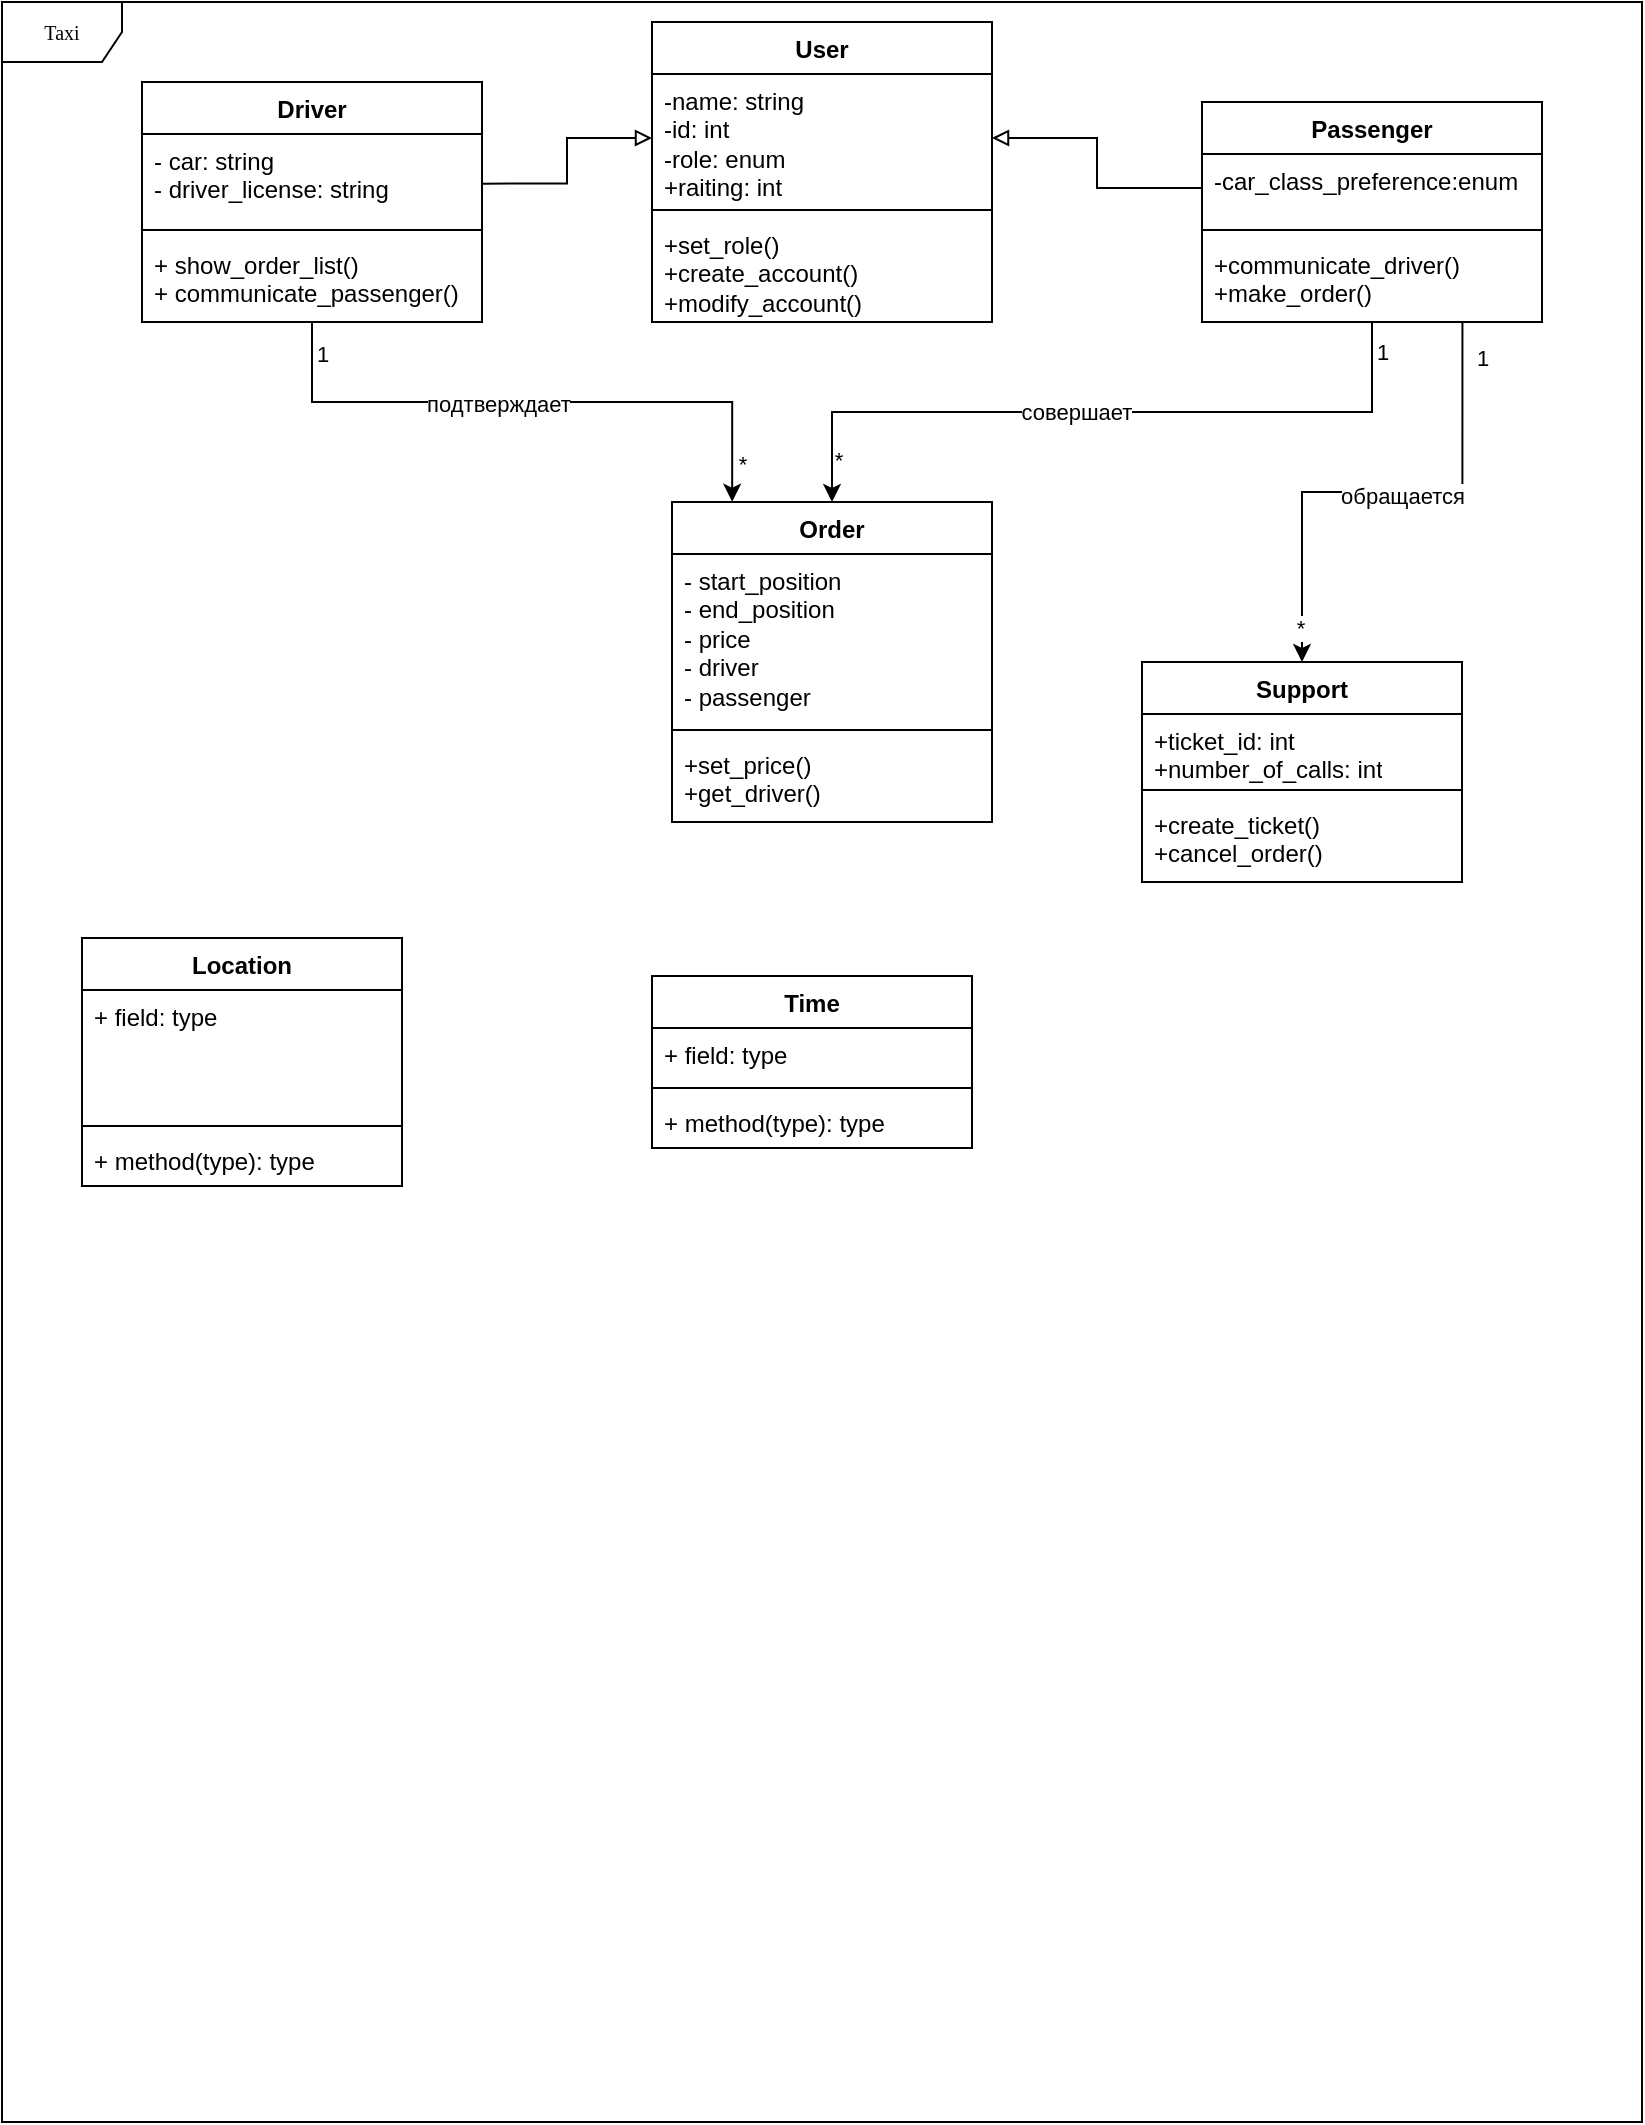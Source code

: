 <mxfile version="24.2.7" type="github">
  <diagram name="Page-1" id="c4acf3e9-155e-7222-9cf6-157b1a14988f">
    <mxGraphModel dx="1171" dy="641" grid="1" gridSize="10" guides="1" tooltips="1" connect="1" arrows="1" fold="1" page="1" pageScale="1" pageWidth="850" pageHeight="1100" background="none" math="0" shadow="0">
      <root>
        <mxCell id="0" />
        <mxCell id="1" parent="0" />
        <mxCell id="17acba5748e5396b-1" value="Taxi" style="shape=umlFrame;whiteSpace=wrap;html=1;rounded=0;shadow=0;comic=0;labelBackgroundColor=none;strokeWidth=1;fontFamily=Verdana;fontSize=10;align=center;width=60;height=30;" parent="1" vertex="1">
          <mxGeometry x="20" y="20" width="820" height="1060" as="geometry" />
        </mxCell>
        <mxCell id="ozyCctjF64l-_EtrSuxP-61" value="Driver" style="swimlane;fontStyle=1;align=center;verticalAlign=top;childLayout=stackLayout;horizontal=1;startSize=26;horizontalStack=0;resizeParent=1;resizeParentMax=0;resizeLast=0;collapsible=1;marginBottom=0;whiteSpace=wrap;html=1;" vertex="1" parent="1">
          <mxGeometry x="90" y="60" width="170" height="120" as="geometry" />
        </mxCell>
        <mxCell id="ozyCctjF64l-_EtrSuxP-62" value="- car: string&lt;div&gt;- driver_license: string&lt;/div&gt;" style="text;strokeColor=none;fillColor=none;align=left;verticalAlign=top;spacingLeft=4;spacingRight=4;overflow=hidden;rotatable=0;points=[[0,0.5],[1,0.5]];portConstraint=eastwest;whiteSpace=wrap;html=1;" vertex="1" parent="ozyCctjF64l-_EtrSuxP-61">
          <mxGeometry y="26" width="170" height="44" as="geometry" />
        </mxCell>
        <mxCell id="ozyCctjF64l-_EtrSuxP-63" value="" style="line;strokeWidth=1;fillColor=none;align=left;verticalAlign=middle;spacingTop=-1;spacingLeft=3;spacingRight=3;rotatable=0;labelPosition=right;points=[];portConstraint=eastwest;strokeColor=inherit;" vertex="1" parent="ozyCctjF64l-_EtrSuxP-61">
          <mxGeometry y="70" width="170" height="8" as="geometry" />
        </mxCell>
        <mxCell id="ozyCctjF64l-_EtrSuxP-64" value="+ show_order_list()&lt;div&gt;+ communicate_passenger()&lt;/div&gt;" style="text;strokeColor=none;fillColor=none;align=left;verticalAlign=top;spacingLeft=4;spacingRight=4;overflow=hidden;rotatable=0;points=[[0,0.5],[1,0.5]];portConstraint=eastwest;whiteSpace=wrap;html=1;" vertex="1" parent="ozyCctjF64l-_EtrSuxP-61">
          <mxGeometry y="78" width="170" height="42" as="geometry" />
        </mxCell>
        <mxCell id="ozyCctjF64l-_EtrSuxP-69" value="Passenger" style="swimlane;fontStyle=1;align=center;verticalAlign=top;childLayout=stackLayout;horizontal=1;startSize=26;horizontalStack=0;resizeParent=1;resizeParentMax=0;resizeLast=0;collapsible=1;marginBottom=0;whiteSpace=wrap;html=1;" vertex="1" parent="1">
          <mxGeometry x="620" y="70" width="170" height="110" as="geometry" />
        </mxCell>
        <mxCell id="ozyCctjF64l-_EtrSuxP-70" value="&lt;div&gt;-car_class_preference:enum&lt;/div&gt;" style="text;strokeColor=none;fillColor=none;align=left;verticalAlign=top;spacingLeft=4;spacingRight=4;overflow=hidden;rotatable=0;points=[[0,0.5],[1,0.5]];portConstraint=eastwest;whiteSpace=wrap;html=1;" vertex="1" parent="ozyCctjF64l-_EtrSuxP-69">
          <mxGeometry y="26" width="170" height="34" as="geometry" />
        </mxCell>
        <mxCell id="ozyCctjF64l-_EtrSuxP-71" value="" style="line;strokeWidth=1;fillColor=none;align=left;verticalAlign=middle;spacingTop=-1;spacingLeft=3;spacingRight=3;rotatable=0;labelPosition=right;points=[];portConstraint=eastwest;strokeColor=inherit;" vertex="1" parent="ozyCctjF64l-_EtrSuxP-69">
          <mxGeometry y="60" width="170" height="8" as="geometry" />
        </mxCell>
        <mxCell id="ozyCctjF64l-_EtrSuxP-72" value="&lt;div&gt;+communicate_driver()&lt;/div&gt;&lt;div&gt;+make_order()&lt;/div&gt;" style="text;strokeColor=none;fillColor=none;align=left;verticalAlign=top;spacingLeft=4;spacingRight=4;overflow=hidden;rotatable=0;points=[[0,0.5],[1,0.5]];portConstraint=eastwest;whiteSpace=wrap;html=1;" vertex="1" parent="ozyCctjF64l-_EtrSuxP-69">
          <mxGeometry y="68" width="170" height="42" as="geometry" />
        </mxCell>
        <mxCell id="ozyCctjF64l-_EtrSuxP-73" value="Order" style="swimlane;fontStyle=1;align=center;verticalAlign=top;childLayout=stackLayout;horizontal=1;startSize=26;horizontalStack=0;resizeParent=1;resizeParentMax=0;resizeLast=0;collapsible=1;marginBottom=0;whiteSpace=wrap;html=1;" vertex="1" parent="1">
          <mxGeometry x="355" y="270" width="160" height="160" as="geometry" />
        </mxCell>
        <mxCell id="ozyCctjF64l-_EtrSuxP-74" value="- start_position&lt;div&gt;- end_position&lt;/div&gt;&lt;div&gt;- price&lt;/div&gt;&lt;div&gt;- driver&lt;/div&gt;&lt;div&gt;- passenger&lt;/div&gt;" style="text;strokeColor=none;fillColor=none;align=left;verticalAlign=top;spacingLeft=4;spacingRight=4;overflow=hidden;rotatable=0;points=[[0,0.5],[1,0.5]];portConstraint=eastwest;whiteSpace=wrap;html=1;" vertex="1" parent="ozyCctjF64l-_EtrSuxP-73">
          <mxGeometry y="26" width="160" height="84" as="geometry" />
        </mxCell>
        <mxCell id="ozyCctjF64l-_EtrSuxP-75" value="" style="line;strokeWidth=1;fillColor=none;align=left;verticalAlign=middle;spacingTop=-1;spacingLeft=3;spacingRight=3;rotatable=0;labelPosition=right;points=[];portConstraint=eastwest;strokeColor=inherit;" vertex="1" parent="ozyCctjF64l-_EtrSuxP-73">
          <mxGeometry y="110" width="160" height="8" as="geometry" />
        </mxCell>
        <mxCell id="ozyCctjF64l-_EtrSuxP-76" value="+set_price()&lt;div&gt;+get_driver()&lt;/div&gt;" style="text;strokeColor=none;fillColor=none;align=left;verticalAlign=top;spacingLeft=4;spacingRight=4;overflow=hidden;rotatable=0;points=[[0,0.5],[1,0.5]];portConstraint=eastwest;whiteSpace=wrap;html=1;" vertex="1" parent="ozyCctjF64l-_EtrSuxP-73">
          <mxGeometry y="118" width="160" height="42" as="geometry" />
        </mxCell>
        <mxCell id="ozyCctjF64l-_EtrSuxP-81" value="Support" style="swimlane;fontStyle=1;align=center;verticalAlign=top;childLayout=stackLayout;horizontal=1;startSize=26;horizontalStack=0;resizeParent=1;resizeParentMax=0;resizeLast=0;collapsible=1;marginBottom=0;whiteSpace=wrap;html=1;" vertex="1" parent="1">
          <mxGeometry x="590" y="350" width="160" height="110" as="geometry" />
        </mxCell>
        <mxCell id="ozyCctjF64l-_EtrSuxP-82" value="+ticket_id: int&lt;div&gt;+number_of_calls: int&lt;/div&gt;" style="text;strokeColor=none;fillColor=none;align=left;verticalAlign=top;spacingLeft=4;spacingRight=4;overflow=hidden;rotatable=0;points=[[0,0.5],[1,0.5]];portConstraint=eastwest;whiteSpace=wrap;html=1;" vertex="1" parent="ozyCctjF64l-_EtrSuxP-81">
          <mxGeometry y="26" width="160" height="34" as="geometry" />
        </mxCell>
        <mxCell id="ozyCctjF64l-_EtrSuxP-83" value="" style="line;strokeWidth=1;fillColor=none;align=left;verticalAlign=middle;spacingTop=-1;spacingLeft=3;spacingRight=3;rotatable=0;labelPosition=right;points=[];portConstraint=eastwest;strokeColor=inherit;" vertex="1" parent="ozyCctjF64l-_EtrSuxP-81">
          <mxGeometry y="60" width="160" height="8" as="geometry" />
        </mxCell>
        <mxCell id="ozyCctjF64l-_EtrSuxP-84" value="+create_ticket()&lt;div&gt;+cancel_order()&lt;/div&gt;" style="text;strokeColor=none;fillColor=none;align=left;verticalAlign=top;spacingLeft=4;spacingRight=4;overflow=hidden;rotatable=0;points=[[0,0.5],[1,0.5]];portConstraint=eastwest;whiteSpace=wrap;html=1;" vertex="1" parent="ozyCctjF64l-_EtrSuxP-81">
          <mxGeometry y="68" width="160" height="42" as="geometry" />
        </mxCell>
        <mxCell id="ozyCctjF64l-_EtrSuxP-85" value="Location" style="swimlane;fontStyle=1;align=center;verticalAlign=top;childLayout=stackLayout;horizontal=1;startSize=26;horizontalStack=0;resizeParent=1;resizeParentMax=0;resizeLast=0;collapsible=1;marginBottom=0;whiteSpace=wrap;html=1;" vertex="1" parent="1">
          <mxGeometry x="60" y="488" width="160" height="124" as="geometry" />
        </mxCell>
        <mxCell id="ozyCctjF64l-_EtrSuxP-86" value="+ field: type" style="text;strokeColor=none;fillColor=none;align=left;verticalAlign=top;spacingLeft=4;spacingRight=4;overflow=hidden;rotatable=0;points=[[0,0.5],[1,0.5]];portConstraint=eastwest;whiteSpace=wrap;html=1;" vertex="1" parent="ozyCctjF64l-_EtrSuxP-85">
          <mxGeometry y="26" width="160" height="64" as="geometry" />
        </mxCell>
        <mxCell id="ozyCctjF64l-_EtrSuxP-87" value="" style="line;strokeWidth=1;fillColor=none;align=left;verticalAlign=middle;spacingTop=-1;spacingLeft=3;spacingRight=3;rotatable=0;labelPosition=right;points=[];portConstraint=eastwest;strokeColor=inherit;" vertex="1" parent="ozyCctjF64l-_EtrSuxP-85">
          <mxGeometry y="90" width="160" height="8" as="geometry" />
        </mxCell>
        <mxCell id="ozyCctjF64l-_EtrSuxP-88" value="+ method(type): type" style="text;strokeColor=none;fillColor=none;align=left;verticalAlign=top;spacingLeft=4;spacingRight=4;overflow=hidden;rotatable=0;points=[[0,0.5],[1,0.5]];portConstraint=eastwest;whiteSpace=wrap;html=1;" vertex="1" parent="ozyCctjF64l-_EtrSuxP-85">
          <mxGeometry y="98" width="160" height="26" as="geometry" />
        </mxCell>
        <mxCell id="ozyCctjF64l-_EtrSuxP-89" value="Time" style="swimlane;fontStyle=1;align=center;verticalAlign=top;childLayout=stackLayout;horizontal=1;startSize=26;horizontalStack=0;resizeParent=1;resizeParentMax=0;resizeLast=0;collapsible=1;marginBottom=0;whiteSpace=wrap;html=1;" vertex="1" parent="1">
          <mxGeometry x="345" y="507" width="160" height="86" as="geometry" />
        </mxCell>
        <mxCell id="ozyCctjF64l-_EtrSuxP-90" value="+ field: type" style="text;strokeColor=none;fillColor=none;align=left;verticalAlign=top;spacingLeft=4;spacingRight=4;overflow=hidden;rotatable=0;points=[[0,0.5],[1,0.5]];portConstraint=eastwest;whiteSpace=wrap;html=1;" vertex="1" parent="ozyCctjF64l-_EtrSuxP-89">
          <mxGeometry y="26" width="160" height="26" as="geometry" />
        </mxCell>
        <mxCell id="ozyCctjF64l-_EtrSuxP-91" value="" style="line;strokeWidth=1;fillColor=none;align=left;verticalAlign=middle;spacingTop=-1;spacingLeft=3;spacingRight=3;rotatable=0;labelPosition=right;points=[];portConstraint=eastwest;strokeColor=inherit;" vertex="1" parent="ozyCctjF64l-_EtrSuxP-89">
          <mxGeometry y="52" width="160" height="8" as="geometry" />
        </mxCell>
        <mxCell id="ozyCctjF64l-_EtrSuxP-92" value="+ method(type): type" style="text;strokeColor=none;fillColor=none;align=left;verticalAlign=top;spacingLeft=4;spacingRight=4;overflow=hidden;rotatable=0;points=[[0,0.5],[1,0.5]];portConstraint=eastwest;whiteSpace=wrap;html=1;" vertex="1" parent="ozyCctjF64l-_EtrSuxP-89">
          <mxGeometry y="60" width="160" height="26" as="geometry" />
        </mxCell>
        <mxCell id="ozyCctjF64l-_EtrSuxP-94" value="User" style="swimlane;fontStyle=1;align=center;verticalAlign=top;childLayout=stackLayout;horizontal=1;startSize=26;horizontalStack=0;resizeParent=1;resizeParentMax=0;resizeLast=0;collapsible=1;marginBottom=0;whiteSpace=wrap;html=1;" vertex="1" parent="1">
          <mxGeometry x="345" y="30" width="170" height="150" as="geometry" />
        </mxCell>
        <mxCell id="ozyCctjF64l-_EtrSuxP-95" value="-name: string&lt;div&gt;-id: int&lt;/div&gt;&lt;div&gt;-role: enum&lt;/div&gt;&lt;div&gt;+raiting: int&lt;/div&gt;" style="text;strokeColor=none;fillColor=none;align=left;verticalAlign=top;spacingLeft=4;spacingRight=4;overflow=hidden;rotatable=0;points=[[0,0.5],[1,0.5]];portConstraint=eastwest;whiteSpace=wrap;html=1;" vertex="1" parent="ozyCctjF64l-_EtrSuxP-94">
          <mxGeometry y="26" width="170" height="64" as="geometry" />
        </mxCell>
        <mxCell id="ozyCctjF64l-_EtrSuxP-96" value="" style="line;strokeWidth=1;fillColor=none;align=left;verticalAlign=middle;spacingTop=-1;spacingLeft=3;spacingRight=3;rotatable=0;labelPosition=right;points=[];portConstraint=eastwest;strokeColor=inherit;" vertex="1" parent="ozyCctjF64l-_EtrSuxP-94">
          <mxGeometry y="90" width="170" height="8" as="geometry" />
        </mxCell>
        <mxCell id="ozyCctjF64l-_EtrSuxP-97" value="+set_role()&lt;div&gt;+&lt;span style=&quot;background-color: initial;&quot;&gt;create_account()&lt;/span&gt;&lt;/div&gt;&lt;div&gt;+modify_account()&lt;/div&gt;&lt;div&gt;&lt;br&gt;&lt;/div&gt;" style="text;strokeColor=none;fillColor=none;align=left;verticalAlign=top;spacingLeft=4;spacingRight=4;overflow=hidden;rotatable=0;points=[[0,0.5],[1,0.5]];portConstraint=eastwest;whiteSpace=wrap;html=1;" vertex="1" parent="ozyCctjF64l-_EtrSuxP-94">
          <mxGeometry y="98" width="170" height="52" as="geometry" />
        </mxCell>
        <mxCell id="ozyCctjF64l-_EtrSuxP-102" value="" style="edgeStyle=orthogonalEdgeStyle;rounded=0;orthogonalLoop=1;jettySize=auto;html=1;endArrow=none;endFill=0;entryX=0;entryY=0.5;entryDx=0;entryDy=0;startArrow=block;startFill=0;" edge="1" parent="1" source="ozyCctjF64l-_EtrSuxP-95" target="ozyCctjF64l-_EtrSuxP-70">
          <mxGeometry relative="1" as="geometry" />
        </mxCell>
        <mxCell id="ozyCctjF64l-_EtrSuxP-103" value="" style="edgeStyle=orthogonalEdgeStyle;rounded=0;orthogonalLoop=1;jettySize=auto;html=1;endArrow=none;endFill=0;entryX=1.002;entryY=0.564;entryDx=0;entryDy=0;entryPerimeter=0;startArrow=block;startFill=0;" edge="1" parent="1" source="ozyCctjF64l-_EtrSuxP-95" target="ozyCctjF64l-_EtrSuxP-62">
          <mxGeometry relative="1" as="geometry" />
        </mxCell>
        <mxCell id="ozyCctjF64l-_EtrSuxP-108" value="" style="edgeStyle=orthogonalEdgeStyle;rounded=0;orthogonalLoop=1;jettySize=auto;html=1;exitX=0.5;exitY=1.003;exitDx=0;exitDy=0;exitPerimeter=0;entryX=0.5;entryY=0;entryDx=0;entryDy=0;" edge="1" parent="1" source="ozyCctjF64l-_EtrSuxP-72" target="ozyCctjF64l-_EtrSuxP-73">
          <mxGeometry relative="1" as="geometry" />
        </mxCell>
        <mxCell id="ozyCctjF64l-_EtrSuxP-109" value="совершает" style="edgeLabel;html=1;align=center;verticalAlign=middle;resizable=0;points=[];" vertex="1" connectable="0" parent="ozyCctjF64l-_EtrSuxP-108">
          <mxGeometry x="0.076" relative="1" as="geometry">
            <mxPoint as="offset" />
          </mxGeometry>
        </mxCell>
        <mxCell id="ozyCctjF64l-_EtrSuxP-110" value="1" style="edgeLabel;html=1;align=center;verticalAlign=middle;resizable=0;points=[];" vertex="1" connectable="0" parent="ozyCctjF64l-_EtrSuxP-108">
          <mxGeometry x="-0.92" y="-1" relative="1" as="geometry">
            <mxPoint x="6" as="offset" />
          </mxGeometry>
        </mxCell>
        <mxCell id="ozyCctjF64l-_EtrSuxP-111" value="*" style="edgeLabel;html=1;align=center;verticalAlign=middle;resizable=0;points=[];" vertex="1" connectable="0" parent="ozyCctjF64l-_EtrSuxP-108">
          <mxGeometry x="0.885" y="3" relative="1" as="geometry">
            <mxPoint as="offset" />
          </mxGeometry>
        </mxCell>
        <mxCell id="ozyCctjF64l-_EtrSuxP-112" value="" style="edgeStyle=orthogonalEdgeStyle;rounded=0;orthogonalLoop=1;jettySize=auto;html=1;entryX=0.188;entryY=-0.001;entryDx=0;entryDy=0;entryPerimeter=0;" edge="1" parent="1" source="ozyCctjF64l-_EtrSuxP-64" target="ozyCctjF64l-_EtrSuxP-73">
          <mxGeometry relative="1" as="geometry">
            <Array as="points">
              <mxPoint x="175" y="220" />
              <mxPoint x="385" y="220" />
            </Array>
          </mxGeometry>
        </mxCell>
        <mxCell id="ozyCctjF64l-_EtrSuxP-113" value="подтверждает" style="edgeLabel;html=1;align=center;verticalAlign=middle;resizable=0;points=[];" vertex="1" connectable="0" parent="ozyCctjF64l-_EtrSuxP-112">
          <mxGeometry x="-0.114" y="-1" relative="1" as="geometry">
            <mxPoint as="offset" />
          </mxGeometry>
        </mxCell>
        <mxCell id="ozyCctjF64l-_EtrSuxP-114" value="1" style="edgeLabel;html=1;align=center;verticalAlign=middle;resizable=0;points=[];" vertex="1" connectable="0" parent="ozyCctjF64l-_EtrSuxP-112">
          <mxGeometry x="-0.896" y="1" relative="1" as="geometry">
            <mxPoint x="4" as="offset" />
          </mxGeometry>
        </mxCell>
        <mxCell id="ozyCctjF64l-_EtrSuxP-115" value="*" style="edgeLabel;html=1;align=center;verticalAlign=middle;resizable=0;points=[];" vertex="1" connectable="0" parent="ozyCctjF64l-_EtrSuxP-112">
          <mxGeometry x="0.916" y="-1" relative="1" as="geometry">
            <mxPoint x="6" y="-7" as="offset" />
          </mxGeometry>
        </mxCell>
        <mxCell id="ozyCctjF64l-_EtrSuxP-121" style="edgeStyle=orthogonalEdgeStyle;rounded=0;orthogonalLoop=1;jettySize=auto;html=1;entryX=0.766;entryY=0.99;entryDx=0;entryDy=0;entryPerimeter=0;startArrow=classic;startFill=1;endArrow=none;endFill=0;" edge="1" parent="1" source="ozyCctjF64l-_EtrSuxP-81" target="ozyCctjF64l-_EtrSuxP-72">
          <mxGeometry relative="1" as="geometry" />
        </mxCell>
        <mxCell id="ozyCctjF64l-_EtrSuxP-122" value="обращается" style="edgeLabel;html=1;align=center;verticalAlign=middle;resizable=0;points=[];" vertex="1" connectable="0" parent="ozyCctjF64l-_EtrSuxP-121">
          <mxGeometry x="0.075" y="-2" relative="1" as="geometry">
            <mxPoint as="offset" />
          </mxGeometry>
        </mxCell>
        <mxCell id="ozyCctjF64l-_EtrSuxP-123" value="1" style="edgeLabel;html=1;align=center;verticalAlign=middle;resizable=0;points=[];" vertex="1" connectable="0" parent="ozyCctjF64l-_EtrSuxP-121">
          <mxGeometry x="0.851" y="-3" relative="1" as="geometry">
            <mxPoint x="7" as="offset" />
          </mxGeometry>
        </mxCell>
        <mxCell id="ozyCctjF64l-_EtrSuxP-124" value="*" style="edgeLabel;html=1;align=center;verticalAlign=middle;resizable=0;points=[];" vertex="1" connectable="0" parent="ozyCctjF64l-_EtrSuxP-121">
          <mxGeometry x="-0.861" y="1" relative="1" as="geometry">
            <mxPoint as="offset" />
          </mxGeometry>
        </mxCell>
      </root>
    </mxGraphModel>
  </diagram>
</mxfile>
